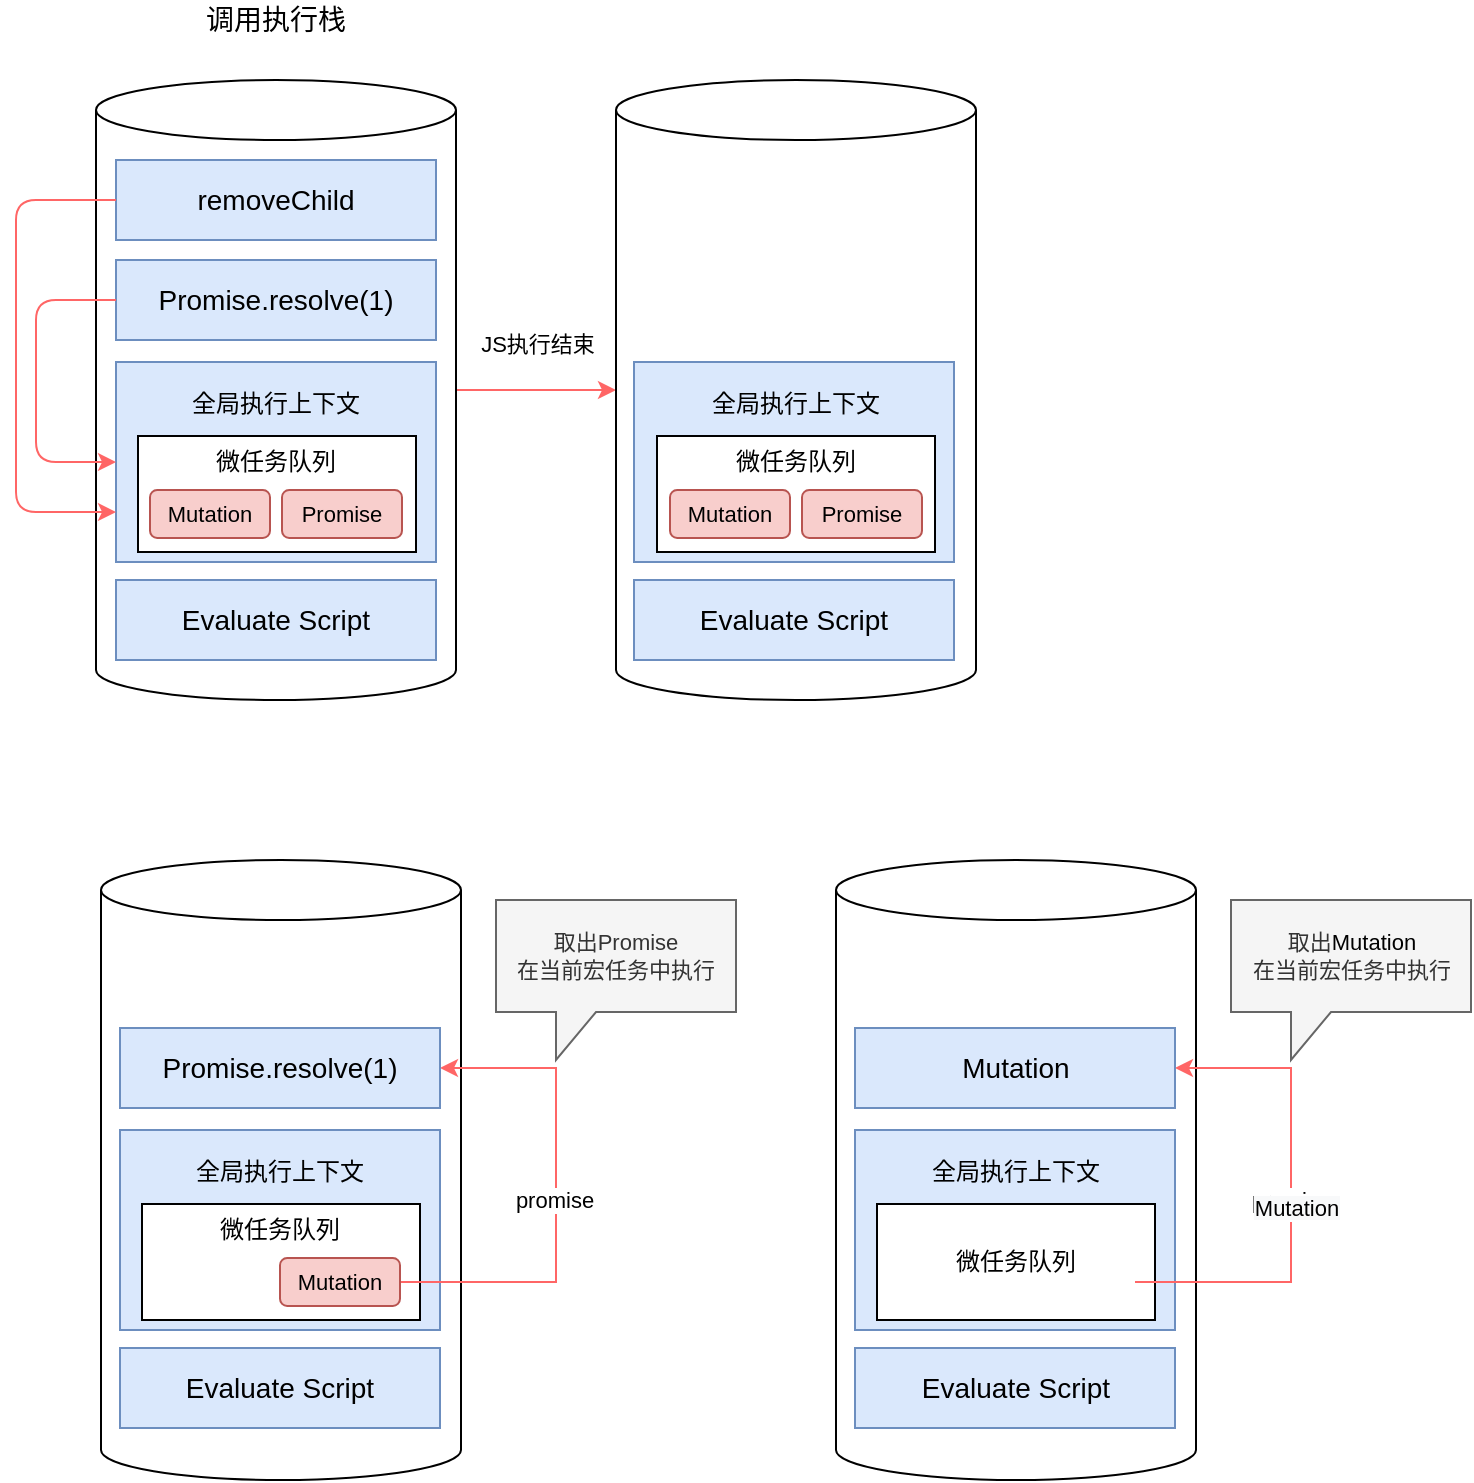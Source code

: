 <mxfile version="14.8.5" type="github"><diagram id="RtaTLK7Alg3g1Zy7HS9u" name="Page-1"><mxGraphModel dx="1422" dy="762" grid="1" gridSize="10" guides="1" tooltips="1" connect="1" arrows="1" fold="1" page="1" pageScale="1" pageWidth="827" pageHeight="1169" math="0" shadow="0"><root><mxCell id="0"/><mxCell id="1" parent="0"/><mxCell id="_p9k65zuT0jPHEgVzIhA-44" value="" style="shape=cylinder3;whiteSpace=wrap;html=1;boundedLbl=1;backgroundOutline=1;size=15;labelBackgroundColor=none;fontSize=14;fontColor=#FF6666;" vertex="1" parent="1"><mxGeometry x="72.5" y="520" width="180" height="310" as="geometry"/></mxCell><mxCell id="_p9k65zuT0jPHEgVzIhA-31" value="" style="edgeStyle=orthogonalEdgeStyle;rounded=0;orthogonalLoop=1;jettySize=auto;html=1;fontSize=11;fontColor=#000000;strokeColor=#FF6666;entryX=0;entryY=0.5;entryDx=0;entryDy=0;entryPerimeter=0;" edge="1" parent="1" source="ESwwlN0mZAk3mVwtD_2X-42" target="_p9k65zuT0jPHEgVzIhA-17"><mxGeometry relative="1" as="geometry"/></mxCell><mxCell id="ESwwlN0mZAk3mVwtD_2X-42" value="" style="shape=cylinder3;whiteSpace=wrap;html=1;boundedLbl=1;backgroundOutline=1;size=15;labelBackgroundColor=none;fontSize=14;fontColor=#FF6666;" parent="1" vertex="1"><mxGeometry x="70" y="130" width="180" height="310" as="geometry"/></mxCell><mxCell id="ESwwlN0mZAk3mVwtD_2X-43" value="Evaluate Script" style="rounded=0;whiteSpace=wrap;html=1;labelBackgroundColor=none;fontSize=14;fillColor=#dae8fc;strokeColor=#6c8ebf;strokeWidth=1;" parent="1" vertex="1"><mxGeometry x="80" y="380" width="160" height="40" as="geometry"/></mxCell><mxCell id="ESwwlN0mZAk3mVwtD_2X-44" value="调用执行栈" style="text;html=1;strokeColor=none;fillColor=none;align=center;verticalAlign=middle;whiteSpace=wrap;rounded=0;labelBackgroundColor=none;fontSize=14;" parent="1" vertex="1"><mxGeometry x="80" y="90" width="160" height="20" as="geometry"/></mxCell><mxCell id="ESwwlN0mZAk3mVwtD_2X-46" value="解析js脚本" style="rounded=0;whiteSpace=wrap;html=1;labelBackgroundColor=none;fontSize=14;fillColor=#dae8fc;strokeColor=#6c8ebf;" parent="1" vertex="1"><mxGeometry x="80" y="271" width="160" height="100" as="geometry"/></mxCell><mxCell id="ESwwlN0mZAk3mVwtD_2X-47" value="" style="rounded=0;whiteSpace=wrap;html=1;labelBackgroundColor=none;fontSize=14;fontColor=#000000;strokeWidth=1;" parent="1" vertex="1"><mxGeometry x="91" y="308" width="139" height="58" as="geometry"/></mxCell><mxCell id="ESwwlN0mZAk3mVwtD_2X-48" value="全局执行上下文" style="text;html=1;strokeColor=none;fillColor=none;align=center;verticalAlign=middle;whiteSpace=wrap;rounded=0;labelBackgroundColor=none;fontSize=12;fontColor=#000000;" parent="1" vertex="1"><mxGeometry x="100" y="282" width="120" height="20" as="geometry"/></mxCell><mxCell id="ESwwlN0mZAk3mVwtD_2X-50" value="微任务队列" style="text;html=1;strokeColor=none;fillColor=none;align=center;verticalAlign=middle;whiteSpace=wrap;rounded=0;labelBackgroundColor=none;fontSize=12;fontColor=#000000;" parent="1" vertex="1"><mxGeometry x="100" y="311" width="120" height="20" as="geometry"/></mxCell><mxCell id="ESwwlN0mZAk3mVwtD_2X-51" value="Mutation" style="rounded=1;whiteSpace=wrap;html=1;labelBackgroundColor=none;fontSize=11;strokeWidth=1;fillColor=#f8cecc;strokeColor=#b85450;" parent="1" vertex="1"><mxGeometry x="97" y="335" width="60" height="24" as="geometry"/></mxCell><mxCell id="ESwwlN0mZAk3mVwtD_2X-52" value="Promise" style="rounded=1;whiteSpace=wrap;html=1;labelBackgroundColor=none;fontSize=11;strokeWidth=1;fillColor=#f8cecc;strokeColor=#b85450;" parent="1" vertex="1"><mxGeometry x="163" y="335" width="60" height="24" as="geometry"/></mxCell><mxCell id="_p9k65zuT0jPHEgVzIhA-1" value="Promise.resolve(1)" style="rounded=0;whiteSpace=wrap;html=1;labelBackgroundColor=none;fontSize=14;fillColor=#dae8fc;strokeColor=#6c8ebf;strokeWidth=1;" vertex="1" parent="1"><mxGeometry x="80" y="220" width="160" height="40" as="geometry"/></mxCell><mxCell id="_p9k65zuT0jPHEgVzIhA-2" value="removeChild" style="rounded=0;whiteSpace=wrap;html=1;labelBackgroundColor=none;fontSize=14;fillColor=#dae8fc;strokeColor=#6c8ebf;strokeWidth=1;" vertex="1" parent="1"><mxGeometry x="80" y="170" width="160" height="40" as="geometry"/></mxCell><mxCell id="_p9k65zuT0jPHEgVzIhA-4" value="" style="endArrow=classic;html=1;fontSize=11;fontColor=#000000;strokeColor=#FF6666;entryX=0;entryY=0.75;entryDx=0;entryDy=0;exitX=0;exitY=0.5;exitDx=0;exitDy=0;" edge="1" parent="1" source="_p9k65zuT0jPHEgVzIhA-2" target="ESwwlN0mZAk3mVwtD_2X-46"><mxGeometry width="50" height="50" relative="1" as="geometry"><mxPoint x="40" y="310" as="sourcePoint"/><mxPoint x="90" y="260" as="targetPoint"/><Array as="points"><mxPoint x="30" y="190"/><mxPoint x="30" y="346"/></Array></mxGeometry></mxCell><mxCell id="_p9k65zuT0jPHEgVzIhA-6" value="" style="endArrow=classic;html=1;fontSize=11;fontColor=#000000;strokeColor=#FF6666;entryX=0;entryY=0.5;entryDx=0;entryDy=0;exitX=0;exitY=0.5;exitDx=0;exitDy=0;" edge="1" parent="1" source="_p9k65zuT0jPHEgVzIhA-1" target="ESwwlN0mZAk3mVwtD_2X-46"><mxGeometry width="50" height="50" relative="1" as="geometry"><mxPoint x="30" y="330" as="sourcePoint"/><mxPoint x="80" y="280" as="targetPoint"/><Array as="points"><mxPoint x="40" y="240"/><mxPoint x="40" y="321"/></Array></mxGeometry></mxCell><mxCell id="_p9k65zuT0jPHEgVzIhA-17" value="" style="shape=cylinder3;whiteSpace=wrap;html=1;boundedLbl=1;backgroundOutline=1;size=15;labelBackgroundColor=none;fontSize=14;fontColor=#FF6666;" vertex="1" parent="1"><mxGeometry x="330" y="130" width="180" height="310" as="geometry"/></mxCell><mxCell id="_p9k65zuT0jPHEgVzIhA-18" value="Evaluate Script" style="rounded=0;whiteSpace=wrap;html=1;labelBackgroundColor=none;fontSize=14;fillColor=#dae8fc;strokeColor=#6c8ebf;strokeWidth=1;" vertex="1" parent="1"><mxGeometry x="339" y="380" width="160" height="40" as="geometry"/></mxCell><mxCell id="_p9k65zuT0jPHEgVzIhA-20" value="解析js脚本" style="rounded=0;whiteSpace=wrap;html=1;labelBackgroundColor=none;fontSize=14;fillColor=#dae8fc;strokeColor=#6c8ebf;" vertex="1" parent="1"><mxGeometry x="339" y="271" width="160" height="100" as="geometry"/></mxCell><mxCell id="_p9k65zuT0jPHEgVzIhA-21" value="" style="rounded=0;whiteSpace=wrap;html=1;labelBackgroundColor=none;fontSize=14;fontColor=#000000;strokeWidth=1;" vertex="1" parent="1"><mxGeometry x="350.5" y="308" width="139" height="58" as="geometry"/></mxCell><mxCell id="_p9k65zuT0jPHEgVzIhA-22" value="全局执行上下文" style="text;html=1;strokeColor=none;fillColor=none;align=center;verticalAlign=middle;whiteSpace=wrap;rounded=0;labelBackgroundColor=none;fontSize=12;fontColor=#000000;" vertex="1" parent="1"><mxGeometry x="360" y="282" width="120" height="20" as="geometry"/></mxCell><mxCell id="_p9k65zuT0jPHEgVzIhA-23" value="微任务队列" style="text;html=1;strokeColor=none;fillColor=none;align=center;verticalAlign=middle;whiteSpace=wrap;rounded=0;labelBackgroundColor=none;fontSize=12;fontColor=#000000;" vertex="1" parent="1"><mxGeometry x="360" y="311" width="120" height="20" as="geometry"/></mxCell><mxCell id="_p9k65zuT0jPHEgVzIhA-24" value="Mutation" style="rounded=1;whiteSpace=wrap;html=1;labelBackgroundColor=none;fontSize=11;strokeWidth=1;fillColor=#f8cecc;strokeColor=#b85450;" vertex="1" parent="1"><mxGeometry x="357" y="335" width="60" height="24" as="geometry"/></mxCell><mxCell id="_p9k65zuT0jPHEgVzIhA-25" value="Promise" style="rounded=1;whiteSpace=wrap;html=1;labelBackgroundColor=none;fontSize=11;strokeWidth=1;fillColor=#f8cecc;strokeColor=#b85450;" vertex="1" parent="1"><mxGeometry x="423" y="335" width="60" height="24" as="geometry"/></mxCell><mxCell id="_p9k65zuT0jPHEgVzIhA-32" value="JS执行结束" style="text;html=1;strokeColor=none;fillColor=none;align=center;verticalAlign=middle;whiteSpace=wrap;rounded=0;labelBackgroundColor=none;fontSize=11;fontColor=#000000;" vertex="1" parent="1"><mxGeometry x="256" y="252" width="70" height="20" as="geometry"/></mxCell><mxCell id="_p9k65zuT0jPHEgVzIhA-34" value="解析js脚本" style="rounded=0;whiteSpace=wrap;html=1;labelBackgroundColor=none;fontSize=14;fillColor=#dae8fc;strokeColor=#6c8ebf;" vertex="1" parent="1"><mxGeometry x="82" y="655" width="160" height="100" as="geometry"/></mxCell><mxCell id="_p9k65zuT0jPHEgVzIhA-35" value="" style="rounded=0;whiteSpace=wrap;html=1;labelBackgroundColor=none;fontSize=14;fontColor=#000000;strokeWidth=1;" vertex="1" parent="1"><mxGeometry x="93" y="692" width="139" height="58" as="geometry"/></mxCell><mxCell id="_p9k65zuT0jPHEgVzIhA-36" value="全局执行上下文" style="text;html=1;strokeColor=none;fillColor=none;align=center;verticalAlign=middle;whiteSpace=wrap;rounded=0;labelBackgroundColor=none;fontSize=12;fontColor=#000000;" vertex="1" parent="1"><mxGeometry x="102" y="666" width="120" height="20" as="geometry"/></mxCell><mxCell id="_p9k65zuT0jPHEgVzIhA-37" value="微任务队列" style="text;html=1;strokeColor=none;fillColor=none;align=center;verticalAlign=middle;whiteSpace=wrap;rounded=0;labelBackgroundColor=none;fontSize=12;fontColor=#000000;" vertex="1" parent="1"><mxGeometry x="102" y="695" width="120" height="20" as="geometry"/></mxCell><mxCell id="_p9k65zuT0jPHEgVzIhA-47" value="" style="edgeStyle=orthogonalEdgeStyle;rounded=0;orthogonalLoop=1;jettySize=auto;html=1;fontSize=11;fontColor=#000000;strokeColor=#FF6666;entryX=1;entryY=0.5;entryDx=0;entryDy=0;" edge="1" parent="1" source="_p9k65zuT0jPHEgVzIhA-38" target="_p9k65zuT0jPHEgVzIhA-40"><mxGeometry relative="1" as="geometry"><mxPoint x="340" y="590" as="targetPoint"/><Array as="points"><mxPoint x="300" y="731"/><mxPoint x="300" y="624"/><mxPoint x="242" y="624"/></Array></mxGeometry></mxCell><mxCell id="_p9k65zuT0jPHEgVzIhA-49" value="promise" style="edgeLabel;html=1;align=center;verticalAlign=middle;resizable=0;points=[];fontSize=11;fontColor=#000000;" vertex="1" connectable="0" parent="_p9k65zuT0jPHEgVzIhA-47"><mxGeometry x="-0.021" y="1" relative="1" as="geometry"><mxPoint as="offset"/></mxGeometry></mxCell><mxCell id="_p9k65zuT0jPHEgVzIhA-38" value="Mutation" style="rounded=1;whiteSpace=wrap;html=1;labelBackgroundColor=none;fontSize=11;strokeWidth=1;fillColor=#f8cecc;strokeColor=#b85450;" vertex="1" parent="1"><mxGeometry x="162" y="719" width="60" height="24" as="geometry"/></mxCell><mxCell id="_p9k65zuT0jPHEgVzIhA-40" value="Promise.resolve(1)" style="rounded=0;whiteSpace=wrap;html=1;labelBackgroundColor=none;fontSize=14;fillColor=#dae8fc;strokeColor=#6c8ebf;strokeWidth=1;" vertex="1" parent="1"><mxGeometry x="82" y="604" width="160" height="40" as="geometry"/></mxCell><mxCell id="_p9k65zuT0jPHEgVzIhA-45" value="Evaluate Script" style="rounded=0;whiteSpace=wrap;html=1;labelBackgroundColor=none;fontSize=14;fillColor=#dae8fc;strokeColor=#6c8ebf;strokeWidth=1;" vertex="1" parent="1"><mxGeometry x="82" y="764" width="160" height="40" as="geometry"/></mxCell><mxCell id="_p9k65zuT0jPHEgVzIhA-48" value="取出Promise&lt;br&gt;在当前宏任务中执行" style="shape=callout;whiteSpace=wrap;html=1;perimeter=calloutPerimeter;rounded=0;labelBackgroundColor=none;fontSize=11;strokeWidth=1;size=24;position=0.25;position2=0.25;fillColor=#f5f5f5;strokeColor=#666666;fontColor=#333333;" vertex="1" parent="1"><mxGeometry x="270" y="540" width="120" height="80" as="geometry"/></mxCell><mxCell id="_p9k65zuT0jPHEgVzIhA-50" value="" style="shape=cylinder3;whiteSpace=wrap;html=1;boundedLbl=1;backgroundOutline=1;size=15;labelBackgroundColor=none;fontSize=14;fontColor=#FF6666;" vertex="1" parent="1"><mxGeometry x="440" y="520" width="180" height="310" as="geometry"/></mxCell><mxCell id="_p9k65zuT0jPHEgVzIhA-51" value="解析js脚本" style="rounded=0;whiteSpace=wrap;html=1;labelBackgroundColor=none;fontSize=14;fillColor=#dae8fc;strokeColor=#6c8ebf;" vertex="1" parent="1"><mxGeometry x="449.5" y="655" width="160" height="100" as="geometry"/></mxCell><mxCell id="_p9k65zuT0jPHEgVzIhA-52" value="" style="rounded=0;whiteSpace=wrap;html=1;labelBackgroundColor=none;fontSize=14;fontColor=#000000;strokeWidth=1;" vertex="1" parent="1"><mxGeometry x="460.5" y="692" width="139" height="58" as="geometry"/></mxCell><mxCell id="_p9k65zuT0jPHEgVzIhA-53" value="全局执行上下文" style="text;html=1;strokeColor=none;fillColor=none;align=center;verticalAlign=middle;whiteSpace=wrap;rounded=0;labelBackgroundColor=none;fontSize=12;fontColor=#000000;" vertex="1" parent="1"><mxGeometry x="469.5" y="666" width="120" height="20" as="geometry"/></mxCell><mxCell id="_p9k65zuT0jPHEgVzIhA-54" value="微任务队列" style="text;html=1;strokeColor=none;fillColor=none;align=center;verticalAlign=middle;whiteSpace=wrap;rounded=0;labelBackgroundColor=none;fontSize=12;fontColor=#000000;" vertex="1" parent="1"><mxGeometry x="469.5" y="711" width="120" height="20" as="geometry"/></mxCell><mxCell id="_p9k65zuT0jPHEgVzIhA-55" value="" style="edgeStyle=orthogonalEdgeStyle;rounded=0;orthogonalLoop=1;jettySize=auto;html=1;fontSize=11;fontColor=#000000;strokeColor=#FF6666;entryX=1;entryY=0.5;entryDx=0;entryDy=0;" edge="1" parent="1" target="_p9k65zuT0jPHEgVzIhA-58"><mxGeometry relative="1" as="geometry"><mxPoint x="707.5" y="590" as="targetPoint"/><Array as="points"><mxPoint x="667.5" y="731"/><mxPoint x="667.5" y="624"/><mxPoint x="609.5" y="624"/></Array><mxPoint x="589.5" y="731" as="sourcePoint"/></mxGeometry></mxCell><mxCell id="_p9k65zuT0jPHEgVzIhA-56" value="promise" style="edgeLabel;html=1;align=center;verticalAlign=middle;resizable=0;points=[];fontSize=11;fontColor=#000000;" vertex="1" connectable="0" parent="_p9k65zuT0jPHEgVzIhA-55"><mxGeometry x="-0.021" y="1" relative="1" as="geometry"><mxPoint as="offset"/></mxGeometry></mxCell><mxCell id="_p9k65zuT0jPHEgVzIhA-61" value="&lt;span style=&quot;background-color: rgb(248 , 249 , 250)&quot;&gt;Mutation&lt;/span&gt;" style="edgeLabel;html=1;align=center;verticalAlign=middle;resizable=0;points=[];fontSize=11;fontColor=#000000;" vertex="1" connectable="0" parent="_p9k65zuT0jPHEgVzIhA-55"><mxGeometry x="-0.053" y="-1" relative="1" as="geometry"><mxPoint x="1" as="offset"/></mxGeometry></mxCell><mxCell id="_p9k65zuT0jPHEgVzIhA-58" value="&lt;font style=&quot;font-size: 14px&quot;&gt;Mutation&lt;/font&gt;" style="rounded=0;whiteSpace=wrap;html=1;labelBackgroundColor=none;fontSize=14;fillColor=#dae8fc;strokeColor=#6c8ebf;strokeWidth=1;" vertex="1" parent="1"><mxGeometry x="449.5" y="604" width="160" height="40" as="geometry"/></mxCell><mxCell id="_p9k65zuT0jPHEgVzIhA-59" value="Evaluate Script" style="rounded=0;whiteSpace=wrap;html=1;labelBackgroundColor=none;fontSize=14;fillColor=#dae8fc;strokeColor=#6c8ebf;strokeWidth=1;" vertex="1" parent="1"><mxGeometry x="449.5" y="764" width="160" height="40" as="geometry"/></mxCell><mxCell id="_p9k65zuT0jPHEgVzIhA-60" value="取出&lt;span style=&quot;color: rgb(0 , 0 , 0)&quot;&gt;Mutation&lt;/span&gt;&lt;br&gt;在当前宏任务中执行" style="shape=callout;whiteSpace=wrap;html=1;perimeter=calloutPerimeter;rounded=0;labelBackgroundColor=none;fontSize=11;strokeWidth=1;size=24;position=0.25;position2=0.25;fillColor=#f5f5f5;strokeColor=#666666;fontColor=#333333;" vertex="1" parent="1"><mxGeometry x="637.5" y="540" width="120" height="80" as="geometry"/></mxCell></root></mxGraphModel></diagram></mxfile>